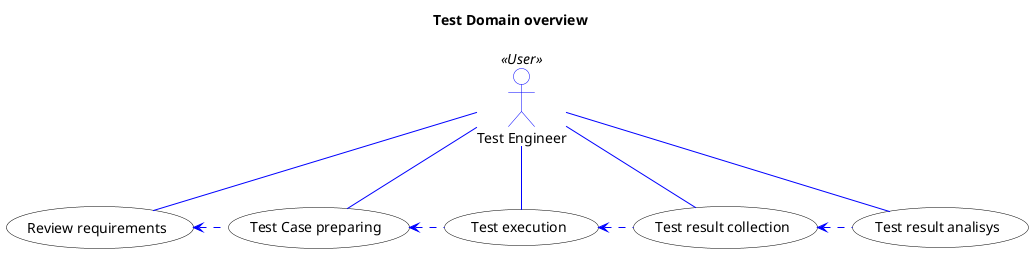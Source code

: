 @startuml
/'
It is a source file for ATF SAD diagram.
For further information, please, follow http://plantuml.com/
'/

skinparam shadowing false
skinparam actorBackgroundColor white
skinparam actorBorderColor blue
skinparam usecase {
	BackgroundColor white
	BorderColor black
	
	ArrowColor blue
	ActorBorderColor blue
}
'---------------------------
title Test Domain overview

actor "Test Engineer" as :user: <<User>>
usecase (Review requirements) as (requirements)
usecase (Test Case preparing) as (test_case)
usecase (Test execution) as (test_exec)
usecase (Test result collection) as (test_collect)
usecase (Test result analisys) as (test_analisys)

:user: -down- (requirements)
:user: -down- (test_case)
:user: -down- (test_exec)
:user: -down- (test_collect)
:user: -down- (test_analisys)

(requirements) <. (test_case) 
(test_case) <. (test_exec) 
(test_exec) <. (test_collect)
(test_collect) <. (test_analisys)
@enduml